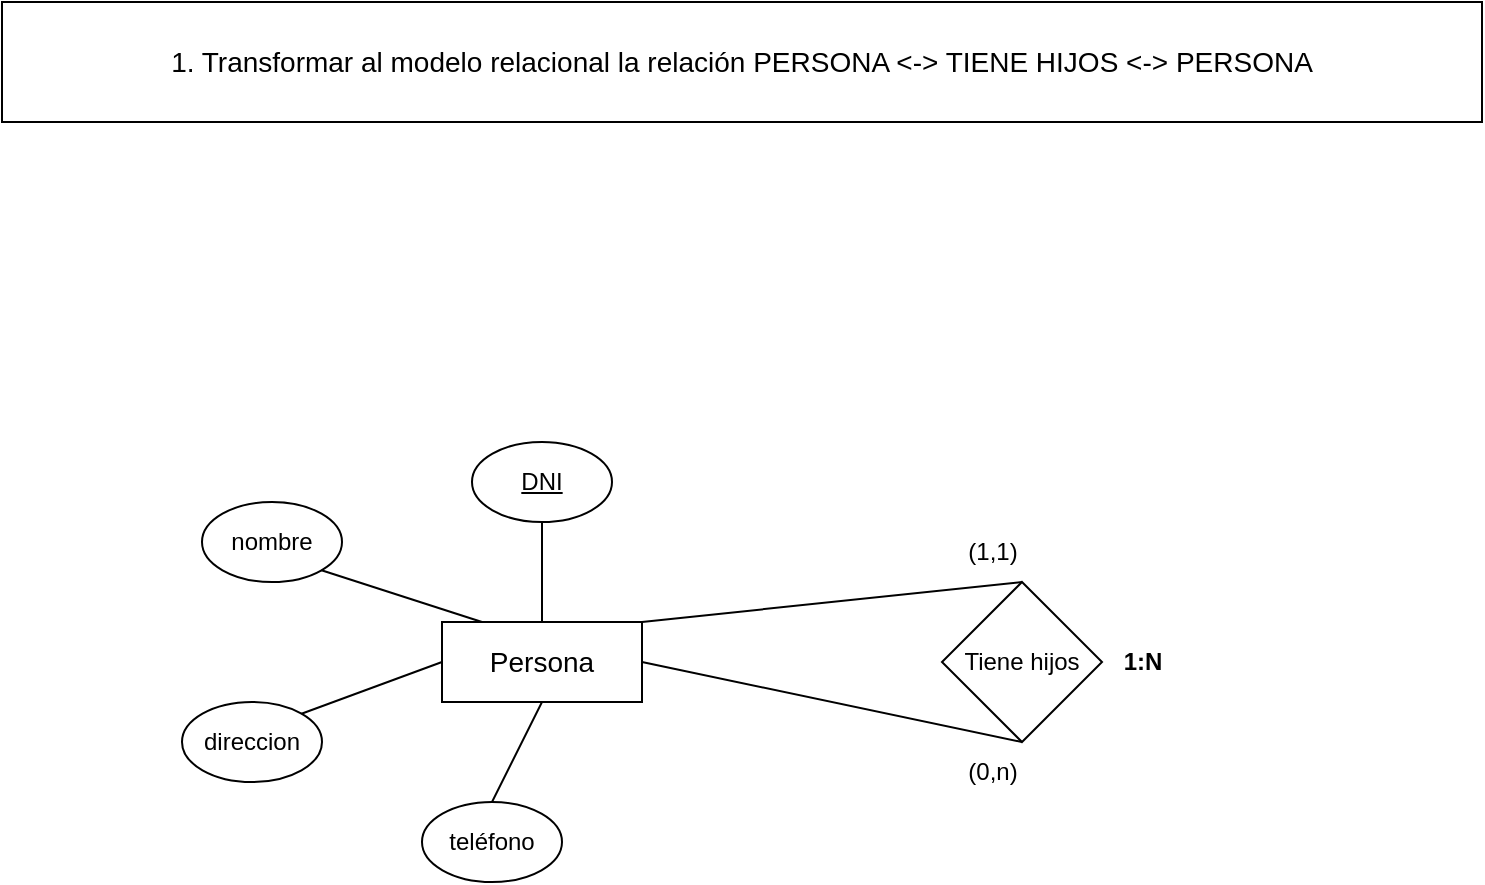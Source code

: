 <mxfile version="22.0.2" type="device" pages="3">
  <diagram name="Page-1" id="ZXEISBxZb34dVtXiOMHR">
    <mxGraphModel dx="1040" dy="661" grid="1" gridSize="10" guides="1" tooltips="1" connect="1" arrows="1" fold="1" page="1" pageScale="1" pageWidth="827" pageHeight="1169" math="0" shadow="0">
      <root>
        <mxCell id="0" />
        <mxCell id="1" parent="0" />
        <mxCell id="Yjf32NWA9VKD-L7Q7c5k-1" value="&lt;font style=&quot;font-size: 14px;&quot;&gt;1. Transformar al modelo relacional la relación PERSONA &amp;lt;-&amp;gt; TIENE HIJOS &amp;lt;-&amp;gt; PERSONA&lt;/font&gt;" style="rounded=0;whiteSpace=wrap;html=1;" vertex="1" parent="1">
          <mxGeometry x="50" y="50" width="740" height="60" as="geometry" />
        </mxCell>
        <mxCell id="Yjf32NWA9VKD-L7Q7c5k-3" value="&lt;font style=&quot;font-size: 14px;&quot;&gt;Persona&lt;/font&gt;" style="rounded=0;whiteSpace=wrap;html=1;" vertex="1" parent="1">
          <mxGeometry x="270" y="360" width="100" height="40" as="geometry" />
        </mxCell>
        <mxCell id="Yjf32NWA9VKD-L7Q7c5k-5" value="Tiene hijos" style="rhombus;whiteSpace=wrap;html=1;" vertex="1" parent="1">
          <mxGeometry x="520" y="340" width="80" height="80" as="geometry" />
        </mxCell>
        <mxCell id="Yjf32NWA9VKD-L7Q7c5k-6" value="" style="endArrow=none;html=1;rounded=0;exitX=1;exitY=0.5;exitDx=0;exitDy=0;entryX=0.5;entryY=1;entryDx=0;entryDy=0;" edge="1" parent="1" source="Yjf32NWA9VKD-L7Q7c5k-3" target="Yjf32NWA9VKD-L7Q7c5k-5">
          <mxGeometry width="50" height="50" relative="1" as="geometry">
            <mxPoint x="500" y="400" as="sourcePoint" />
            <mxPoint x="550" y="350" as="targetPoint" />
          </mxGeometry>
        </mxCell>
        <mxCell id="Yjf32NWA9VKD-L7Q7c5k-7" value="" style="endArrow=none;html=1;rounded=0;entryX=0.5;entryY=0;entryDx=0;entryDy=0;exitX=1;exitY=0;exitDx=0;exitDy=0;" edge="1" parent="1" source="Yjf32NWA9VKD-L7Q7c5k-3" target="Yjf32NWA9VKD-L7Q7c5k-5">
          <mxGeometry width="50" height="50" relative="1" as="geometry">
            <mxPoint x="700" y="380" as="sourcePoint" />
            <mxPoint x="550" y="350" as="targetPoint" />
          </mxGeometry>
        </mxCell>
        <mxCell id="Yjf32NWA9VKD-L7Q7c5k-8" value="&lt;u&gt;DNI&lt;/u&gt;" style="ellipse;whiteSpace=wrap;html=1;" vertex="1" parent="1">
          <mxGeometry x="285" y="270" width="70" height="40" as="geometry" />
        </mxCell>
        <mxCell id="Yjf32NWA9VKD-L7Q7c5k-9" value="nombre" style="ellipse;whiteSpace=wrap;html=1;" vertex="1" parent="1">
          <mxGeometry x="150" y="300" width="70" height="40" as="geometry" />
        </mxCell>
        <mxCell id="Yjf32NWA9VKD-L7Q7c5k-10" value="direccion" style="ellipse;whiteSpace=wrap;html=1;" vertex="1" parent="1">
          <mxGeometry x="140" y="400" width="70" height="40" as="geometry" />
        </mxCell>
        <mxCell id="Yjf32NWA9VKD-L7Q7c5k-11" value="teléfono" style="ellipse;whiteSpace=wrap;html=1;" vertex="1" parent="1">
          <mxGeometry x="260" y="450" width="70" height="40" as="geometry" />
        </mxCell>
        <mxCell id="Yjf32NWA9VKD-L7Q7c5k-12" value="" style="endArrow=none;html=1;rounded=0;entryX=0.5;entryY=1;entryDx=0;entryDy=0;exitX=0.5;exitY=0;exitDx=0;exitDy=0;" edge="1" parent="1" source="Yjf32NWA9VKD-L7Q7c5k-3" target="Yjf32NWA9VKD-L7Q7c5k-8">
          <mxGeometry width="50" height="50" relative="1" as="geometry">
            <mxPoint x="380" y="400" as="sourcePoint" />
            <mxPoint x="430" y="350" as="targetPoint" />
          </mxGeometry>
        </mxCell>
        <mxCell id="Yjf32NWA9VKD-L7Q7c5k-13" value="" style="endArrow=none;html=1;rounded=0;entryX=1;entryY=1;entryDx=0;entryDy=0;" edge="1" parent="1" target="Yjf32NWA9VKD-L7Q7c5k-9">
          <mxGeometry width="50" height="50" relative="1" as="geometry">
            <mxPoint x="290" y="360" as="sourcePoint" />
            <mxPoint x="430" y="350" as="targetPoint" />
          </mxGeometry>
        </mxCell>
        <mxCell id="Yjf32NWA9VKD-L7Q7c5k-14" value="" style="endArrow=none;html=1;rounded=0;entryX=1;entryY=0;entryDx=0;entryDy=0;exitX=0;exitY=0.5;exitDx=0;exitDy=0;" edge="1" parent="1" source="Yjf32NWA9VKD-L7Q7c5k-3" target="Yjf32NWA9VKD-L7Q7c5k-10">
          <mxGeometry width="50" height="50" relative="1" as="geometry">
            <mxPoint x="380" y="400" as="sourcePoint" />
            <mxPoint x="430" y="350" as="targetPoint" />
          </mxGeometry>
        </mxCell>
        <mxCell id="Yjf32NWA9VKD-L7Q7c5k-16" value="" style="endArrow=none;html=1;rounded=0;entryX=0.5;entryY=1;entryDx=0;entryDy=0;exitX=0.5;exitY=0;exitDx=0;exitDy=0;" edge="1" parent="1" source="Yjf32NWA9VKD-L7Q7c5k-11" target="Yjf32NWA9VKD-L7Q7c5k-3">
          <mxGeometry width="50" height="50" relative="1" as="geometry">
            <mxPoint x="380" y="400" as="sourcePoint" />
            <mxPoint x="430" y="350" as="targetPoint" />
          </mxGeometry>
        </mxCell>
        <mxCell id="Yjf32NWA9VKD-L7Q7c5k-17" value="(0,n)" style="text;html=1;align=center;verticalAlign=middle;resizable=0;points=[];autosize=1;strokeColor=none;fillColor=none;" vertex="1" parent="1">
          <mxGeometry x="520" y="420" width="50" height="30" as="geometry" />
        </mxCell>
        <mxCell id="Yjf32NWA9VKD-L7Q7c5k-18" value="(1,1)" style="text;html=1;align=center;verticalAlign=middle;resizable=0;points=[];autosize=1;strokeColor=none;fillColor=none;" vertex="1" parent="1">
          <mxGeometry x="520" y="310" width="50" height="30" as="geometry" />
        </mxCell>
        <mxCell id="Yjf32NWA9VKD-L7Q7c5k-19" value="&lt;b&gt;1:N&lt;/b&gt;" style="text;html=1;align=center;verticalAlign=middle;resizable=0;points=[];autosize=1;strokeColor=none;fillColor=none;" vertex="1" parent="1">
          <mxGeometry x="600" y="365" width="40" height="30" as="geometry" />
        </mxCell>
      </root>
    </mxGraphModel>
  </diagram>
  <diagram id="PCYZys2FxmWqpdFV6r80" name="Page-2">
    <mxGraphModel dx="1040" dy="661" grid="1" gridSize="10" guides="1" tooltips="1" connect="1" arrows="1" fold="1" page="1" pageScale="1" pageWidth="827" pageHeight="1169" math="0" shadow="0">
      <root>
        <mxCell id="0" />
        <mxCell id="1" parent="0" />
        <mxCell id="u6TslniXx4Xl3sZEwSv8-1" value="&lt;font style=&quot;font-size: 14px;&quot;&gt;2. Base de datos para el ayuntamiento, para la gestión de las multas de tráfico de la localidad.&lt;/font&gt;" style="rounded=0;whiteSpace=wrap;html=1;" vertex="1" parent="1">
          <mxGeometry x="50" y="50" width="740" height="60" as="geometry" />
        </mxCell>
        <mxCell id="QBsKPiEaiBuB8I5dw49S-1" value="&lt;font style=&quot;font-size: 14px;&quot;&gt;Vehículo&lt;/font&gt;" style="rounded=0;whiteSpace=wrap;html=1;" vertex="1" parent="1">
          <mxGeometry x="209" y="512" width="100" height="40" as="geometry" />
        </mxCell>
        <mxCell id="QBsKPiEaiBuB8I5dw49S-2" value="&lt;font style=&quot;font-size: 14px;&quot;&gt;Propietario&lt;/font&gt;" style="rounded=0;whiteSpace=wrap;html=1;" vertex="1" parent="1">
          <mxGeometry x="209" y="292" width="100" height="40" as="geometry" />
        </mxCell>
        <mxCell id="QBsKPiEaiBuB8I5dw49S-3" value="&lt;font style=&quot;font-size: 14px;&quot;&gt;Infracción&lt;/font&gt;" style="rounded=0;whiteSpace=wrap;html=1;" vertex="1" parent="1">
          <mxGeometry x="569" y="512" width="100" height="40" as="geometry" />
        </mxCell>
        <mxCell id="QBsKPiEaiBuB8I5dw49S-5" value="Tiene" style="rhombus;whiteSpace=wrap;html=1;" vertex="1" parent="1">
          <mxGeometry x="219" y="382" width="80" height="80" as="geometry" />
        </mxCell>
        <mxCell id="QBsKPiEaiBuB8I5dw49S-6" value="" style="endArrow=none;html=1;rounded=0;exitX=0.5;exitY=1;exitDx=0;exitDy=0;entryX=0.5;entryY=0;entryDx=0;entryDy=0;" edge="1" parent="1" source="QBsKPiEaiBuB8I5dw49S-2" target="QBsKPiEaiBuB8I5dw49S-5">
          <mxGeometry width="50" height="50" relative="1" as="geometry">
            <mxPoint x="279" y="302" as="sourcePoint" />
            <mxPoint x="329" y="252" as="targetPoint" />
          </mxGeometry>
        </mxCell>
        <mxCell id="QBsKPiEaiBuB8I5dw49S-7" value="" style="endArrow=none;html=1;rounded=0;exitX=0.5;exitY=1;exitDx=0;exitDy=0;entryX=0.5;entryY=0;entryDx=0;entryDy=0;" edge="1" parent="1" source="QBsKPiEaiBuB8I5dw49S-5" target="QBsKPiEaiBuB8I5dw49S-1">
          <mxGeometry width="50" height="50" relative="1" as="geometry">
            <mxPoint x="279" y="302" as="sourcePoint" />
            <mxPoint x="329" y="252" as="targetPoint" />
          </mxGeometry>
        </mxCell>
        <mxCell id="AbUnOtf8zFREr6E2IwNg-1" value="tipo" style="ellipse;whiteSpace=wrap;html=1;" vertex="1" parent="1">
          <mxGeometry x="79" y="552" width="70" height="40" as="geometry" />
        </mxCell>
        <mxCell id="AbUnOtf8zFREr6E2IwNg-2" value="&lt;u&gt;matrícula&lt;/u&gt;" style="ellipse;whiteSpace=wrap;html=1;" vertex="1" parent="1">
          <mxGeometry x="129" y="622" width="70" height="40" as="geometry" />
        </mxCell>
        <mxCell id="AbUnOtf8zFREr6E2IwNg-3" value="marca" style="ellipse;whiteSpace=wrap;html=1;" vertex="1" parent="1">
          <mxGeometry x="320" y="610" width="70" height="40" as="geometry" />
        </mxCell>
        <mxCell id="AbUnOtf8zFREr6E2IwNg-4" value="modelo" style="ellipse;whiteSpace=wrap;html=1;" vertex="1" parent="1">
          <mxGeometry x="219" y="630" width="70" height="40" as="geometry" />
        </mxCell>
        <mxCell id="AbUnOtf8zFREr6E2IwNg-5" value="" style="endArrow=none;html=1;rounded=0;exitX=0.705;exitY=0.053;exitDx=0;exitDy=0;exitPerimeter=0;entryX=0;entryY=1;entryDx=0;entryDy=0;" edge="1" parent="1" source="AbUnOtf8zFREr6E2IwNg-1" target="QBsKPiEaiBuB8I5dw49S-1">
          <mxGeometry width="50" height="50" relative="1" as="geometry">
            <mxPoint x="359" y="482" as="sourcePoint" />
            <mxPoint x="409" y="432" as="targetPoint" />
          </mxGeometry>
        </mxCell>
        <mxCell id="AbUnOtf8zFREr6E2IwNg-6" value="" style="endArrow=none;html=1;rounded=0;exitX=0.648;exitY=-0.069;exitDx=0;exitDy=0;exitPerimeter=0;entryX=0.25;entryY=1;entryDx=0;entryDy=0;" edge="1" parent="1" source="AbUnOtf8zFREr6E2IwNg-2" target="QBsKPiEaiBuB8I5dw49S-1">
          <mxGeometry width="50" height="50" relative="1" as="geometry">
            <mxPoint x="359" y="482" as="sourcePoint" />
            <mxPoint x="409" y="432" as="targetPoint" />
          </mxGeometry>
        </mxCell>
        <mxCell id="AbUnOtf8zFREr6E2IwNg-7" value="" style="endArrow=none;html=1;rounded=0;exitX=0.5;exitY=0;exitDx=0;exitDy=0;entryX=0.627;entryY=1.036;entryDx=0;entryDy=0;entryPerimeter=0;" edge="1" parent="1" source="AbUnOtf8zFREr6E2IwNg-4" target="QBsKPiEaiBuB8I5dw49S-1">
          <mxGeometry width="50" height="50" relative="1" as="geometry">
            <mxPoint x="359" y="482" as="sourcePoint" />
            <mxPoint x="409" y="432" as="targetPoint" />
          </mxGeometry>
        </mxCell>
        <mxCell id="AbUnOtf8zFREr6E2IwNg-8" value="" style="endArrow=none;html=1;rounded=0;exitX=0.305;exitY=-0.047;exitDx=0;exitDy=0;exitPerimeter=0;entryX=1;entryY=0.75;entryDx=0;entryDy=0;" edge="1" parent="1" source="AbUnOtf8zFREr6E2IwNg-3" target="QBsKPiEaiBuB8I5dw49S-1">
          <mxGeometry width="50" height="50" relative="1" as="geometry">
            <mxPoint x="359" y="482" as="sourcePoint" />
            <mxPoint x="409" y="432" as="targetPoint" />
          </mxGeometry>
        </mxCell>
        <mxCell id="AbUnOtf8zFREr6E2IwNg-9" value="nombre" style="ellipse;whiteSpace=wrap;html=1;" vertex="1" parent="1">
          <mxGeometry x="59" y="292" width="70" height="40" as="geometry" />
        </mxCell>
        <mxCell id="AbUnOtf8zFREr6E2IwNg-10" value="apellidos" style="ellipse;whiteSpace=wrap;html=1;" vertex="1" parent="1">
          <mxGeometry x="69" y="230" width="70" height="40" as="geometry" />
        </mxCell>
        <mxCell id="AbUnOtf8zFREr6E2IwNg-11" value="direccion" style="ellipse;whiteSpace=wrap;html=1;" vertex="1" parent="1">
          <mxGeometry x="99" y="352" width="70" height="40" as="geometry" />
        </mxCell>
        <mxCell id="AbUnOtf8zFREr6E2IwNg-12" value="&lt;u&gt;DNI&lt;/u&gt;" style="ellipse;whiteSpace=wrap;html=1;" vertex="1" parent="1">
          <mxGeometry x="159" y="200" width="70" height="40" as="geometry" />
        </mxCell>
        <mxCell id="AbUnOtf8zFREr6E2IwNg-13" value="" style="endArrow=none;html=1;rounded=0;entryX=0.5;entryY=1;entryDx=0;entryDy=0;" edge="1" parent="1" source="QBsKPiEaiBuB8I5dw49S-2" target="AbUnOtf8zFREr6E2IwNg-12">
          <mxGeometry width="50" height="50" relative="1" as="geometry">
            <mxPoint x="359" y="352" as="sourcePoint" />
            <mxPoint x="409" y="302" as="targetPoint" />
          </mxGeometry>
        </mxCell>
        <mxCell id="AbUnOtf8zFREr6E2IwNg-14" value="" style="endArrow=none;html=1;rounded=0;exitX=1;exitY=1;exitDx=0;exitDy=0;entryX=0;entryY=0.25;entryDx=0;entryDy=0;" edge="1" parent="1" source="AbUnOtf8zFREr6E2IwNg-10" target="QBsKPiEaiBuB8I5dw49S-2">
          <mxGeometry width="50" height="50" relative="1" as="geometry">
            <mxPoint x="359" y="352" as="sourcePoint" />
            <mxPoint x="409" y="302" as="targetPoint" />
          </mxGeometry>
        </mxCell>
        <mxCell id="AbUnOtf8zFREr6E2IwNg-15" value="" style="endArrow=none;html=1;rounded=0;exitX=1;exitY=0.5;exitDx=0;exitDy=0;entryX=0;entryY=0.5;entryDx=0;entryDy=0;" edge="1" parent="1" source="AbUnOtf8zFREr6E2IwNg-9" target="QBsKPiEaiBuB8I5dw49S-2">
          <mxGeometry width="50" height="50" relative="1" as="geometry">
            <mxPoint x="359" y="352" as="sourcePoint" />
            <mxPoint x="409" y="302" as="targetPoint" />
          </mxGeometry>
        </mxCell>
        <mxCell id="AbUnOtf8zFREr6E2IwNg-16" value="" style="endArrow=none;html=1;rounded=0;exitX=1;exitY=0;exitDx=0;exitDy=0;entryX=0.25;entryY=1;entryDx=0;entryDy=0;" edge="1" parent="1" source="AbUnOtf8zFREr6E2IwNg-11" target="QBsKPiEaiBuB8I5dw49S-2">
          <mxGeometry width="50" height="50" relative="1" as="geometry">
            <mxPoint x="359" y="352" as="sourcePoint" />
            <mxPoint x="409" y="302" as="targetPoint" />
          </mxGeometry>
        </mxCell>
        <mxCell id="AbUnOtf8zFREr6E2IwNg-17" value="&lt;u&gt;código&lt;/u&gt;" style="ellipse;whiteSpace=wrap;html=1;" vertex="1" parent="1">
          <mxGeometry x="489" y="407" width="70" height="40" as="geometry" />
        </mxCell>
        <mxCell id="AbUnOtf8zFREr6E2IwNg-18" value="descripción" style="ellipse;whiteSpace=wrap;html=1;" vertex="1" parent="1">
          <mxGeometry x="599" y="402" width="70" height="40" as="geometry" />
        </mxCell>
        <mxCell id="AbUnOtf8zFREr6E2IwNg-19" value="cuantía" style="ellipse;whiteSpace=wrap;html=1;" vertex="1" parent="1">
          <mxGeometry x="699" y="442" width="70" height="40" as="geometry" />
        </mxCell>
        <mxCell id="AbUnOtf8zFREr6E2IwNg-20" value="" style="endArrow=none;html=1;rounded=0;entryX=1;entryY=1;entryDx=0;entryDy=0;exitX=0.25;exitY=0;exitDx=0;exitDy=0;" edge="1" parent="1" source="QBsKPiEaiBuB8I5dw49S-3" target="AbUnOtf8zFREr6E2IwNg-17">
          <mxGeometry width="50" height="50" relative="1" as="geometry">
            <mxPoint x="559" y="732" as="sourcePoint" />
            <mxPoint x="609" y="682" as="targetPoint" />
          </mxGeometry>
        </mxCell>
        <mxCell id="AbUnOtf8zFREr6E2IwNg-21" value="" style="endArrow=none;html=1;rounded=0;entryX=0.5;entryY=1;entryDx=0;entryDy=0;exitX=0.5;exitY=0;exitDx=0;exitDy=0;" edge="1" parent="1" source="QBsKPiEaiBuB8I5dw49S-3" target="AbUnOtf8zFREr6E2IwNg-18">
          <mxGeometry width="50" height="50" relative="1" as="geometry">
            <mxPoint x="559" y="732" as="sourcePoint" />
            <mxPoint x="609" y="682" as="targetPoint" />
          </mxGeometry>
        </mxCell>
        <mxCell id="AbUnOtf8zFREr6E2IwNg-22" value="" style="endArrow=none;html=1;rounded=0;entryX=0;entryY=1;entryDx=0;entryDy=0;exitX=0.75;exitY=0;exitDx=0;exitDy=0;" edge="1" parent="1" source="QBsKPiEaiBuB8I5dw49S-3" target="AbUnOtf8zFREr6E2IwNg-19">
          <mxGeometry width="50" height="50" relative="1" as="geometry">
            <mxPoint x="559" y="732" as="sourcePoint" />
            <mxPoint x="609" y="682" as="targetPoint" />
          </mxGeometry>
        </mxCell>
        <mxCell id="AbUnOtf8zFREr6E2IwNg-29" value="Comete" style="rhombus;whiteSpace=wrap;html=1;" vertex="1" parent="1">
          <mxGeometry x="409" y="492" width="80" height="80" as="geometry" />
        </mxCell>
        <mxCell id="AbUnOtf8zFREr6E2IwNg-30" value="" style="endArrow=none;html=1;rounded=0;entryX=0;entryY=0.5;entryDx=0;entryDy=0;exitX=1;exitY=0.5;exitDx=0;exitDy=0;" edge="1" parent="1" source="QBsKPiEaiBuB8I5dw49S-1" target="AbUnOtf8zFREr6E2IwNg-29">
          <mxGeometry width="50" height="50" relative="1" as="geometry">
            <mxPoint x="359" y="482" as="sourcePoint" />
            <mxPoint x="409" y="432" as="targetPoint" />
          </mxGeometry>
        </mxCell>
        <mxCell id="AbUnOtf8zFREr6E2IwNg-31" value="" style="endArrow=none;html=1;rounded=0;entryX=0;entryY=0.5;entryDx=0;entryDy=0;exitX=1;exitY=0.5;exitDx=0;exitDy=0;" edge="1" parent="1" source="AbUnOtf8zFREr6E2IwNg-29">
          <mxGeometry width="50" height="50" relative="1" as="geometry">
            <mxPoint x="359" y="482" as="sourcePoint" />
            <mxPoint x="569" y="532" as="targetPoint" />
          </mxGeometry>
        </mxCell>
        <mxCell id="AbUnOtf8zFREr6E2IwNg-32" value="fecha_multa" style="ellipse;whiteSpace=wrap;html=1;" vertex="1" parent="1">
          <mxGeometry x="497.5" y="582" width="81" height="40" as="geometry" />
        </mxCell>
        <mxCell id="AbUnOtf8zFREr6E2IwNg-33" value="fecha_pago" style="ellipse;whiteSpace=wrap;html=1;" vertex="1" parent="1">
          <mxGeometry x="440" y="640" width="81" height="40" as="geometry" />
        </mxCell>
        <mxCell id="AbUnOtf8zFREr6E2IwNg-34" value="" style="endArrow=none;html=1;rounded=0;entryX=0.398;entryY=0.047;entryDx=0;entryDy=0;entryPerimeter=0;exitX=1;exitY=1;exitDx=0;exitDy=0;" edge="1" parent="1" source="AbUnOtf8zFREr6E2IwNg-29" target="AbUnOtf8zFREr6E2IwNg-32">
          <mxGeometry width="50" height="50" relative="1" as="geometry">
            <mxPoint x="370" y="430" as="sourcePoint" />
            <mxPoint x="420" y="380" as="targetPoint" />
          </mxGeometry>
        </mxCell>
        <mxCell id="AbUnOtf8zFREr6E2IwNg-35" value="" style="endArrow=none;html=1;rounded=0;entryX=0.318;entryY=-0.092;entryDx=0;entryDy=0;entryPerimeter=0;exitX=0.5;exitY=1;exitDx=0;exitDy=0;" edge="1" parent="1" source="AbUnOtf8zFREr6E2IwNg-29" target="AbUnOtf8zFREr6E2IwNg-33">
          <mxGeometry width="50" height="50" relative="1" as="geometry">
            <mxPoint x="370" y="430" as="sourcePoint" />
            <mxPoint x="420" y="380" as="targetPoint" />
          </mxGeometry>
        </mxCell>
        <mxCell id="AbUnOtf8zFREr6E2IwNg-36" value="(0,n)" style="text;html=1;align=center;verticalAlign=middle;resizable=0;points=[];autosize=1;strokeColor=none;fillColor=none;" vertex="1" parent="1">
          <mxGeometry x="521" y="500" width="50" height="30" as="geometry" />
        </mxCell>
        <mxCell id="AbUnOtf8zFREr6E2IwNg-37" value="(0,n)" style="text;html=1;align=center;verticalAlign=middle;resizable=0;points=[];autosize=1;strokeColor=none;fillColor=none;" vertex="1" parent="1">
          <mxGeometry x="309" y="500" width="50" height="30" as="geometry" />
        </mxCell>
        <mxCell id="AbUnOtf8zFREr6E2IwNg-38" value="&lt;b style=&quot;border-color: var(--border-color);&quot;&gt;N:M&lt;/b&gt;" style="text;html=1;align=center;verticalAlign=middle;resizable=0;points=[];autosize=1;strokeColor=none;fillColor=none;" vertex="1" parent="1">
          <mxGeometry x="422" y="459" width="50" height="30" as="geometry" />
        </mxCell>
        <mxCell id="AbUnOtf8zFREr6E2IwNg-39" value="(1,n)" style="text;html=1;align=center;verticalAlign=middle;resizable=0;points=[];autosize=1;strokeColor=none;fillColor=none;" vertex="1" parent="1">
          <mxGeometry x="259" y="482" width="50" height="30" as="geometry" />
        </mxCell>
        <mxCell id="AbUnOtf8zFREr6E2IwNg-40" value="(1,1)" style="text;html=1;align=center;verticalAlign=middle;resizable=0;points=[];autosize=1;strokeColor=none;fillColor=none;" vertex="1" parent="1">
          <mxGeometry x="270" y="332" width="50" height="30" as="geometry" />
        </mxCell>
        <mxCell id="AbUnOtf8zFREr6E2IwNg-41" value="&lt;b&gt;1:N&lt;/b&gt;" style="text;html=1;align=center;verticalAlign=middle;resizable=0;points=[];autosize=1;strokeColor=none;fillColor=none;" vertex="1" parent="1">
          <mxGeometry x="299" y="407" width="40" height="30" as="geometry" />
        </mxCell>
        <mxCell id="AbUnOtf8zFREr6E2IwNg-42" value="" style="rounded=0;whiteSpace=wrap;html=1;fillColor=none;" vertex="1" parent="1">
          <mxGeometry x="573.5" y="517" width="91.5" height="30" as="geometry" />
        </mxCell>
        <mxCell id="AbUnOtf8zFREr6E2IwNg-43" value="" style="rhombus;whiteSpace=wrap;html=1;fillColor=none;" vertex="1" parent="1">
          <mxGeometry x="414" y="497" width="70" height="70" as="geometry" />
        </mxCell>
        <mxCell id="AbUnOtf8zFREr6E2IwNg-44" value="&lt;b style=&quot;border-color: var(--border-color);&quot;&gt;E&lt;/b&gt;" style="text;html=1;align=center;verticalAlign=middle;resizable=0;points=[];autosize=1;strokeColor=none;fillColor=none;" vertex="1" parent="1">
          <mxGeometry x="470" y="492" width="30" height="30" as="geometry" />
        </mxCell>
      </root>
    </mxGraphModel>
  </diagram>
  <diagram id="tnGntyWnKwYh-3_Yfzm8" name="Page-3">
    <mxGraphModel dx="1040" dy="661" grid="1" gridSize="10" guides="1" tooltips="1" connect="1" arrows="1" fold="1" page="1" pageScale="1" pageWidth="827" pageHeight="1169" math="0" shadow="0">
      <root>
        <mxCell id="0" />
        <mxCell id="1" parent="0" />
        <mxCell id="EViAr8zzr2HPdbfmG4SS-1" value="&lt;font style=&quot;font-size: 14px;&quot;&gt;3. Base de datos de empresa que vende productos a varios clientes.&lt;/font&gt;" style="rounded=0;whiteSpace=wrap;html=1;" vertex="1" parent="1">
          <mxGeometry x="50" y="50" width="740" height="60" as="geometry" />
        </mxCell>
        <mxCell id="9OeE0shdJvyIUeU6Bysj-1" value="&lt;font style=&quot;font-size: 14px;&quot;&gt;Cliente&lt;/font&gt;" style="rounded=0;whiteSpace=wrap;html=1;" vertex="1" parent="1">
          <mxGeometry x="159" y="632" width="100" height="40" as="geometry" />
        </mxCell>
        <mxCell id="9OeE0shdJvyIUeU6Bysj-2" value="&lt;font style=&quot;font-size: 14px;&quot;&gt;Producto&lt;/font&gt;" style="rounded=0;whiteSpace=wrap;html=1;" vertex="1" parent="1">
          <mxGeometry x="549" y="632" width="100" height="40" as="geometry" />
        </mxCell>
        <mxCell id="9OeE0shdJvyIUeU6Bysj-3" value="&lt;font style=&quot;font-size: 14px;&quot;&gt;Proveedor&lt;/font&gt;" style="rounded=0;whiteSpace=wrap;html=1;" vertex="1" parent="1">
          <mxGeometry x="549" y="332" width="100" height="40" as="geometry" />
        </mxCell>
        <mxCell id="9OeE0shdJvyIUeU6Bysj-4" value="Compra" style="rhombus;whiteSpace=wrap;html=1;" vertex="1" parent="1">
          <mxGeometry x="369" y="612" width="80" height="80" as="geometry" />
        </mxCell>
        <mxCell id="9OeE0shdJvyIUeU6Bysj-5" value="suministra" style="rhombus;whiteSpace=wrap;html=1;" vertex="1" parent="1">
          <mxGeometry x="559" y="462" width="80" height="80" as="geometry" />
        </mxCell>
        <mxCell id="ggRpHaYGjNqPtlWoL_3J-1" value="&lt;u&gt;DNI&lt;/u&gt;" style="ellipse;whiteSpace=wrap;html=1;" vertex="1" parent="1">
          <mxGeometry x="159" y="542" width="70" height="40" as="geometry" />
        </mxCell>
        <mxCell id="D1zMYof5I_RN8mJdzT71-1" value="nombre" style="ellipse;whiteSpace=wrap;html=1;" vertex="1" parent="1">
          <mxGeometry x="80" y="710" width="70" height="40" as="geometry" />
        </mxCell>
        <mxCell id="rjqJTX-hg4Ww8072UqUv-1" value="apellidos" style="ellipse;whiteSpace=wrap;html=1;" vertex="1" parent="1">
          <mxGeometry x="174" y="720" width="70" height="40" as="geometry" />
        </mxCell>
        <mxCell id="qclJwomtqVClvzmi_OCN-1" value="direccion" style="ellipse;whiteSpace=wrap;html=1;" vertex="1" parent="1">
          <mxGeometry x="29" y="652" width="70" height="40" as="geometry" />
        </mxCell>
        <mxCell id="qclJwomtqVClvzmi_OCN-2" value="fecha_nac" style="ellipse;whiteSpace=wrap;html=1;" vertex="1" parent="1">
          <mxGeometry x="59" y="540" width="70" height="40" as="geometry" />
        </mxCell>
        <mxCell id="qclJwomtqVClvzmi_OCN-3" value="edad" style="ellipse;whiteSpace=wrap;html=1;dashed=1;" vertex="1" parent="1">
          <mxGeometry x="29" y="592" width="70" height="40" as="geometry" />
        </mxCell>
        <mxCell id="qclJwomtqVClvzmi_OCN-4" value="" style="endArrow=none;html=1;rounded=0;entryX=0;entryY=0.5;entryDx=0;entryDy=0;exitX=1;exitY=0.5;exitDx=0;exitDy=0;" edge="1" parent="1" source="9OeE0shdJvyIUeU6Bysj-1" target="9OeE0shdJvyIUeU6Bysj-4">
          <mxGeometry width="50" height="50" relative="1" as="geometry">
            <mxPoint x="389" y="572" as="sourcePoint" />
            <mxPoint x="439" y="522" as="targetPoint" />
          </mxGeometry>
        </mxCell>
        <mxCell id="qclJwomtqVClvzmi_OCN-5" value="" style="endArrow=none;html=1;rounded=0;entryX=0;entryY=0.5;entryDx=0;entryDy=0;exitX=1;exitY=0.5;exitDx=0;exitDy=0;" edge="1" parent="1" source="9OeE0shdJvyIUeU6Bysj-4" target="9OeE0shdJvyIUeU6Bysj-2">
          <mxGeometry width="50" height="50" relative="1" as="geometry">
            <mxPoint x="389" y="572" as="sourcePoint" />
            <mxPoint x="439" y="522" as="targetPoint" />
          </mxGeometry>
        </mxCell>
        <mxCell id="qclJwomtqVClvzmi_OCN-6" value="" style="endArrow=none;html=1;rounded=0;entryX=0.5;entryY=1;entryDx=0;entryDy=0;exitX=0.5;exitY=0;exitDx=0;exitDy=0;" edge="1" parent="1" source="9OeE0shdJvyIUeU6Bysj-5" target="9OeE0shdJvyIUeU6Bysj-3">
          <mxGeometry width="50" height="50" relative="1" as="geometry">
            <mxPoint x="389" y="572" as="sourcePoint" />
            <mxPoint x="439" y="522" as="targetPoint" />
          </mxGeometry>
        </mxCell>
        <mxCell id="qclJwomtqVClvzmi_OCN-7" value="" style="endArrow=none;html=1;rounded=0;entryX=0.5;entryY=1;entryDx=0;entryDy=0;exitX=0.5;exitY=0;exitDx=0;exitDy=0;" edge="1" parent="1" source="9OeE0shdJvyIUeU6Bysj-2" target="9OeE0shdJvyIUeU6Bysj-5">
          <mxGeometry width="50" height="50" relative="1" as="geometry">
            <mxPoint x="389" y="572" as="sourcePoint" />
            <mxPoint x="439" y="522" as="targetPoint" />
          </mxGeometry>
        </mxCell>
        <mxCell id="qclJwomtqVClvzmi_OCN-8" value="" style="endArrow=none;html=1;rounded=0;entryX=0.5;entryY=1;entryDx=0;entryDy=0;exitX=0.5;exitY=0;exitDx=0;exitDy=0;" edge="1" parent="1" source="9OeE0shdJvyIUeU6Bysj-1" target="ggRpHaYGjNqPtlWoL_3J-1">
          <mxGeometry width="50" height="50" relative="1" as="geometry">
            <mxPoint x="370" y="570" as="sourcePoint" />
            <mxPoint x="420" y="520" as="targetPoint" />
          </mxGeometry>
        </mxCell>
        <mxCell id="qclJwomtqVClvzmi_OCN-9" value="" style="endArrow=none;html=1;rounded=0;entryX=0.706;entryY=1.008;entryDx=0;entryDy=0;entryPerimeter=0;exitX=0.25;exitY=0;exitDx=0;exitDy=0;" edge="1" parent="1" source="9OeE0shdJvyIUeU6Bysj-1" target="qclJwomtqVClvzmi_OCN-2">
          <mxGeometry width="50" height="50" relative="1" as="geometry">
            <mxPoint x="370" y="570" as="sourcePoint" />
            <mxPoint x="420" y="520" as="targetPoint" />
          </mxGeometry>
        </mxCell>
        <mxCell id="qclJwomtqVClvzmi_OCN-10" value="" style="endArrow=none;html=1;rounded=0;entryX=1;entryY=0.5;entryDx=0;entryDy=0;exitX=0;exitY=0.5;exitDx=0;exitDy=0;" edge="1" parent="1" source="9OeE0shdJvyIUeU6Bysj-1" target="qclJwomtqVClvzmi_OCN-3">
          <mxGeometry width="50" height="50" relative="1" as="geometry">
            <mxPoint x="370" y="570" as="sourcePoint" />
            <mxPoint x="420" y="520" as="targetPoint" />
          </mxGeometry>
        </mxCell>
        <mxCell id="qclJwomtqVClvzmi_OCN-11" value="" style="endArrow=none;html=1;rounded=0;entryX=1;entryY=0.5;entryDx=0;entryDy=0;exitX=0;exitY=0.75;exitDx=0;exitDy=0;" edge="1" parent="1" source="9OeE0shdJvyIUeU6Bysj-1" target="qclJwomtqVClvzmi_OCN-1">
          <mxGeometry width="50" height="50" relative="1" as="geometry">
            <mxPoint x="370" y="570" as="sourcePoint" />
            <mxPoint x="420" y="520" as="targetPoint" />
          </mxGeometry>
        </mxCell>
        <mxCell id="qclJwomtqVClvzmi_OCN-12" value="" style="endArrow=none;html=1;rounded=0;exitX=0.25;exitY=1;exitDx=0;exitDy=0;entryX=0.5;entryY=0;entryDx=0;entryDy=0;" edge="1" parent="1" source="9OeE0shdJvyIUeU6Bysj-1" target="D1zMYof5I_RN8mJdzT71-1">
          <mxGeometry width="50" height="50" relative="1" as="geometry">
            <mxPoint x="370" y="570" as="sourcePoint" />
            <mxPoint x="420" y="520" as="targetPoint" />
          </mxGeometry>
        </mxCell>
        <mxCell id="qclJwomtqVClvzmi_OCN-13" value="" style="endArrow=none;html=1;rounded=0;exitX=0.5;exitY=1;exitDx=0;exitDy=0;entryX=0.5;entryY=0;entryDx=0;entryDy=0;" edge="1" parent="1" source="9OeE0shdJvyIUeU6Bysj-1" target="rjqJTX-hg4Ww8072UqUv-1">
          <mxGeometry width="50" height="50" relative="1" as="geometry">
            <mxPoint x="370" y="570" as="sourcePoint" />
            <mxPoint x="420" y="520" as="targetPoint" />
          </mxGeometry>
        </mxCell>
        <mxCell id="qclJwomtqVClvzmi_OCN-14" value="&lt;u&gt;código&lt;/u&gt;" style="ellipse;whiteSpace=wrap;html=1;" vertex="1" parent="1">
          <mxGeometry x="710" y="660" width="70" height="40" as="geometry" />
        </mxCell>
        <mxCell id="qclJwomtqVClvzmi_OCN-15" value="nombre" style="ellipse;whiteSpace=wrap;html=1;" vertex="1" parent="1">
          <mxGeometry x="620" y="720" width="70" height="40" as="geometry" />
        </mxCell>
        <mxCell id="qclJwomtqVClvzmi_OCN-16" value="precio_unit" style="ellipse;whiteSpace=wrap;html=1;" vertex="1" parent="1">
          <mxGeometry x="510" y="710" width="70" height="40" as="geometry" />
        </mxCell>
        <mxCell id="qclJwomtqVClvzmi_OCN-17" value="" style="endArrow=none;html=1;rounded=0;entryX=0;entryY=0;entryDx=0;entryDy=0;exitX=1;exitY=0.75;exitDx=0;exitDy=0;" edge="1" parent="1" source="9OeE0shdJvyIUeU6Bysj-2" target="qclJwomtqVClvzmi_OCN-14">
          <mxGeometry width="50" height="50" relative="1" as="geometry">
            <mxPoint x="640" y="650" as="sourcePoint" />
            <mxPoint x="420" y="520" as="targetPoint" />
          </mxGeometry>
        </mxCell>
        <mxCell id="qclJwomtqVClvzmi_OCN-18" value="" style="endArrow=none;html=1;rounded=0;entryX=0.337;entryY=-0.092;entryDx=0;entryDy=0;entryPerimeter=0;exitX=0.75;exitY=1;exitDx=0;exitDy=0;" edge="1" parent="1" source="9OeE0shdJvyIUeU6Bysj-2" target="qclJwomtqVClvzmi_OCN-15">
          <mxGeometry width="50" height="50" relative="1" as="geometry">
            <mxPoint x="370" y="570" as="sourcePoint" />
            <mxPoint x="420" y="520" as="targetPoint" />
          </mxGeometry>
        </mxCell>
        <mxCell id="qclJwomtqVClvzmi_OCN-19" value="" style="endArrow=none;html=1;rounded=0;entryX=0.5;entryY=0;entryDx=0;entryDy=0;exitX=0.25;exitY=1;exitDx=0;exitDy=0;" edge="1" parent="1" source="9OeE0shdJvyIUeU6Bysj-2" target="qclJwomtqVClvzmi_OCN-16">
          <mxGeometry width="50" height="50" relative="1" as="geometry">
            <mxPoint x="370" y="570" as="sourcePoint" />
            <mxPoint x="420" y="520" as="targetPoint" />
          </mxGeometry>
        </mxCell>
        <mxCell id="qclJwomtqVClvzmi_OCN-20" value="nombre" style="ellipse;whiteSpace=wrap;html=1;" vertex="1" parent="1">
          <mxGeometry x="690" y="292" width="70" height="40" as="geometry" />
        </mxCell>
        <mxCell id="qclJwomtqVClvzmi_OCN-21" value="direccion" style="ellipse;whiteSpace=wrap;html=1;" vertex="1" parent="1">
          <mxGeometry x="579" y="252" width="70" height="40" as="geometry" />
        </mxCell>
        <mxCell id="qclJwomtqVClvzmi_OCN-22" value="&lt;u&gt;NIF&lt;/u&gt;" style="ellipse;whiteSpace=wrap;html=1;" vertex="1" parent="1">
          <mxGeometry x="460" y="270" width="70" height="40" as="geometry" />
        </mxCell>
        <mxCell id="qclJwomtqVClvzmi_OCN-23" value="" style="endArrow=none;html=1;rounded=0;entryX=1;entryY=1;entryDx=0;entryDy=0;exitX=0.25;exitY=0;exitDx=0;exitDy=0;" edge="1" parent="1" source="9OeE0shdJvyIUeU6Bysj-3" target="qclJwomtqVClvzmi_OCN-22">
          <mxGeometry width="50" height="50" relative="1" as="geometry">
            <mxPoint x="370" y="570" as="sourcePoint" />
            <mxPoint x="420" y="520" as="targetPoint" />
          </mxGeometry>
        </mxCell>
        <mxCell id="qclJwomtqVClvzmi_OCN-24" value="" style="endArrow=none;html=1;rounded=0;entryX=0.5;entryY=1;entryDx=0;entryDy=0;exitX=0.5;exitY=0;exitDx=0;exitDy=0;" edge="1" parent="1" source="9OeE0shdJvyIUeU6Bysj-3" target="qclJwomtqVClvzmi_OCN-21">
          <mxGeometry width="50" height="50" relative="1" as="geometry">
            <mxPoint x="370" y="570" as="sourcePoint" />
            <mxPoint x="420" y="520" as="targetPoint" />
          </mxGeometry>
        </mxCell>
        <mxCell id="qclJwomtqVClvzmi_OCN-25" value="" style="endArrow=none;html=1;rounded=0;entryX=0;entryY=1;entryDx=0;entryDy=0;exitX=1;exitY=0.5;exitDx=0;exitDy=0;" edge="1" parent="1" source="9OeE0shdJvyIUeU6Bysj-3" target="qclJwomtqVClvzmi_OCN-20">
          <mxGeometry width="50" height="50" relative="1" as="geometry">
            <mxPoint x="370" y="570" as="sourcePoint" />
            <mxPoint x="420" y="520" as="targetPoint" />
          </mxGeometry>
        </mxCell>
        <mxCell id="qclJwomtqVClvzmi_OCN-26" value="(1,n)" style="text;html=1;align=center;verticalAlign=middle;resizable=0;points=[];autosize=1;strokeColor=none;fillColor=none;" vertex="1" parent="1">
          <mxGeometry x="500" y="612" width="50" height="30" as="geometry" />
        </mxCell>
        <mxCell id="qclJwomtqVClvzmi_OCN-27" value="(0,n)" style="text;html=1;align=center;verticalAlign=middle;resizable=0;points=[];autosize=1;strokeColor=none;fillColor=none;" vertex="1" parent="1">
          <mxGeometry x="256" y="612" width="50" height="30" as="geometry" />
        </mxCell>
        <mxCell id="qclJwomtqVClvzmi_OCN-28" value="&lt;b&gt;N:M&lt;/b&gt;" style="text;html=1;align=center;verticalAlign=middle;resizable=0;points=[];autosize=1;strokeColor=none;fillColor=none;" vertex="1" parent="1">
          <mxGeometry x="382" y="572" width="50" height="30" as="geometry" />
        </mxCell>
        <mxCell id="qclJwomtqVClvzmi_OCN-29" value="(1,n)" style="text;html=1;align=center;verticalAlign=middle;resizable=0;points=[];autosize=1;strokeColor=none;fillColor=none;" vertex="1" parent="1">
          <mxGeometry x="620" y="597" width="50" height="30" as="geometry" />
        </mxCell>
        <mxCell id="qclJwomtqVClvzmi_OCN-30" value="(1,1)" style="text;html=1;align=center;verticalAlign=middle;resizable=0;points=[];autosize=1;strokeColor=none;fillColor=none;" vertex="1" parent="1">
          <mxGeometry x="620" y="372" width="50" height="30" as="geometry" />
        </mxCell>
        <mxCell id="qclJwomtqVClvzmi_OCN-31" value="&lt;b&gt;1:N&lt;/b&gt;" style="text;html=1;align=center;verticalAlign=middle;resizable=0;points=[];autosize=1;strokeColor=none;fillColor=none;" vertex="1" parent="1">
          <mxGeometry x="645" y="487" width="40" height="30" as="geometry" />
        </mxCell>
      </root>
    </mxGraphModel>
  </diagram>
</mxfile>
